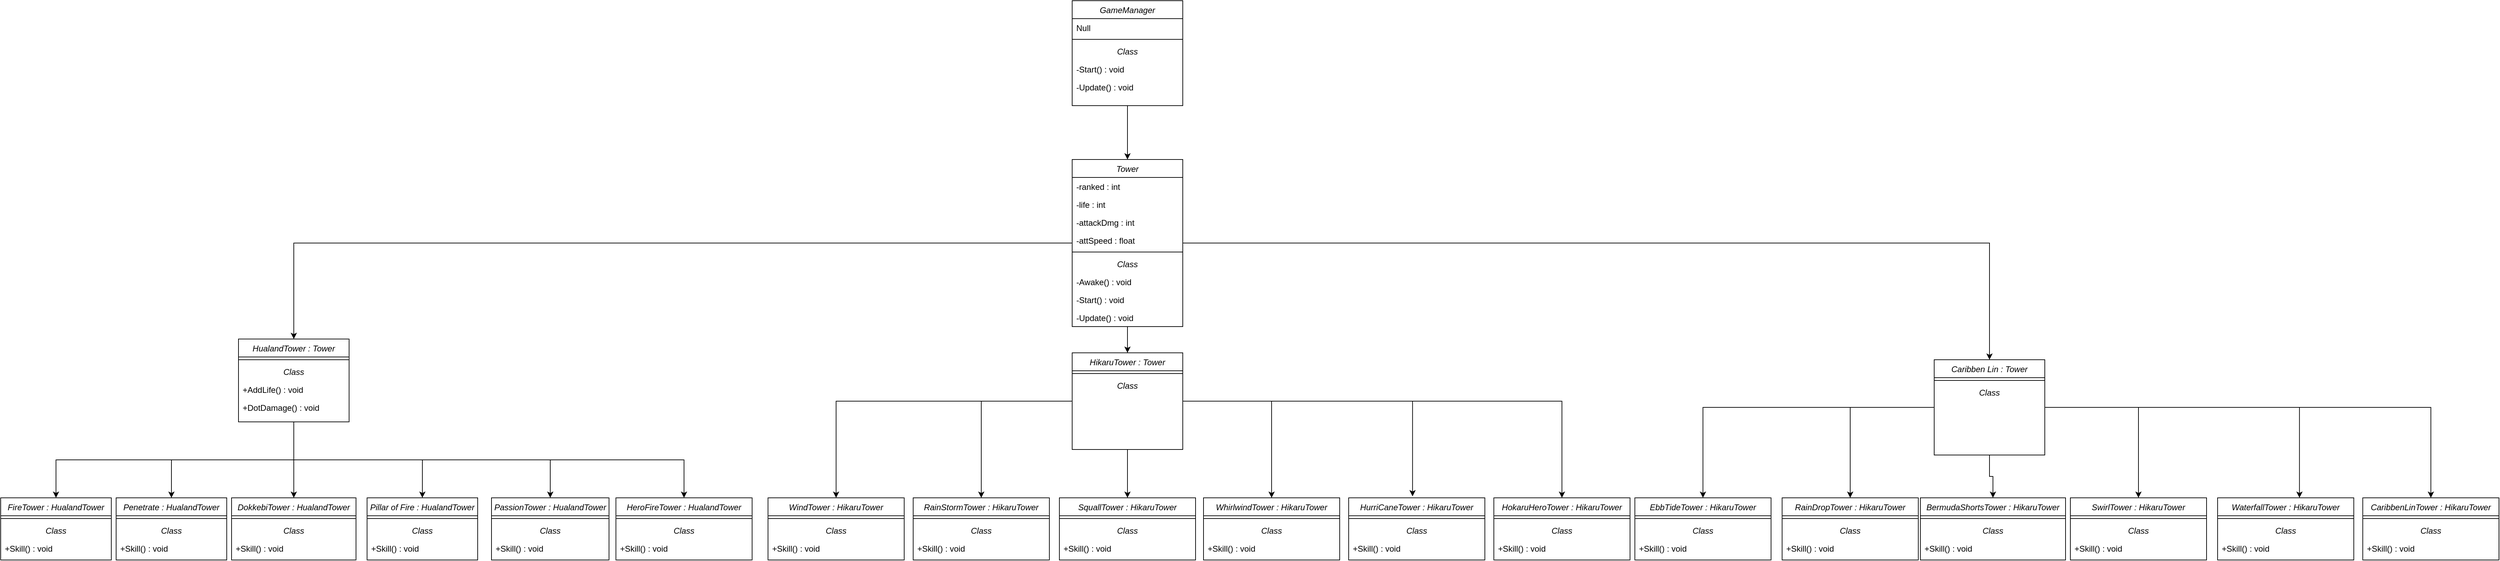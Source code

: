 <mxfile version="24.2.5" type="device">
  <diagram id="C5RBs43oDa-KdzZeNtuy" name="Page-1">
    <mxGraphModel dx="4522" dy="1772" grid="1" gridSize="10" guides="1" tooltips="1" connect="1" arrows="1" fold="1" page="1" pageScale="1" pageWidth="827" pageHeight="1169" math="0" shadow="0">
      <root>
        <mxCell id="WIyWlLk6GJQsqaUBKTNV-0" />
        <mxCell id="WIyWlLk6GJQsqaUBKTNV-1" parent="WIyWlLk6GJQsqaUBKTNV-0" />
        <mxCell id="0LemG2qx8Ypx9n20Fijr-6" style="edgeStyle=orthogonalEdgeStyle;rounded=0;orthogonalLoop=1;jettySize=auto;html=1;entryX=0.5;entryY=0;entryDx=0;entryDy=0;" edge="1" parent="WIyWlLk6GJQsqaUBKTNV-1" source="zkfFHV4jXpPFQw0GAbJ--0" target="0LemG2qx8Ypx9n20Fijr-0">
          <mxGeometry relative="1" as="geometry" />
        </mxCell>
        <mxCell id="0LemG2qx8Ypx9n20Fijr-19" style="edgeStyle=orthogonalEdgeStyle;rounded=0;orthogonalLoop=1;jettySize=auto;html=1;entryX=0.5;entryY=0;entryDx=0;entryDy=0;" edge="1" parent="WIyWlLk6GJQsqaUBKTNV-1" source="zkfFHV4jXpPFQw0GAbJ--0" target="0LemG2qx8Ypx9n20Fijr-7">
          <mxGeometry relative="1" as="geometry" />
        </mxCell>
        <mxCell id="0LemG2qx8Ypx9n20Fijr-20" style="edgeStyle=orthogonalEdgeStyle;rounded=0;orthogonalLoop=1;jettySize=auto;html=1;entryX=0.5;entryY=0;entryDx=0;entryDy=0;" edge="1" parent="WIyWlLk6GJQsqaUBKTNV-1" source="zkfFHV4jXpPFQw0GAbJ--0" target="0LemG2qx8Ypx9n20Fijr-13">
          <mxGeometry relative="1" as="geometry" />
        </mxCell>
        <mxCell id="zkfFHV4jXpPFQw0GAbJ--0" value="Tower" style="swimlane;fontStyle=2;align=center;verticalAlign=top;childLayout=stackLayout;horizontal=1;startSize=26;horizontalStack=0;resizeParent=1;resizeLast=0;collapsible=1;marginBottom=0;rounded=0;shadow=0;strokeWidth=1;" parent="WIyWlLk6GJQsqaUBKTNV-1" vertex="1">
          <mxGeometry x="-104" y="360" width="160" height="242" as="geometry">
            <mxRectangle x="230" y="140" width="160" height="26" as="alternateBounds" />
          </mxGeometry>
        </mxCell>
        <mxCell id="zkfFHV4jXpPFQw0GAbJ--1" value="-ranked : int    " style="text;align=left;verticalAlign=top;spacingLeft=4;spacingRight=4;overflow=hidden;rotatable=0;points=[[0,0.5],[1,0.5]];portConstraint=eastwest;" parent="zkfFHV4jXpPFQw0GAbJ--0" vertex="1">
          <mxGeometry y="26" width="160" height="26" as="geometry" />
        </mxCell>
        <mxCell id="0LemG2qx8Ypx9n20Fijr-25" value="-life : int" style="text;align=left;verticalAlign=top;spacingLeft=4;spacingRight=4;overflow=hidden;rotatable=0;points=[[0,0.5],[1,0.5]];portConstraint=eastwest;" vertex="1" parent="zkfFHV4jXpPFQw0GAbJ--0">
          <mxGeometry y="52" width="160" height="26" as="geometry" />
        </mxCell>
        <mxCell id="zkfFHV4jXpPFQw0GAbJ--2" value="-attackDmg : int" style="text;align=left;verticalAlign=top;spacingLeft=4;spacingRight=4;overflow=hidden;rotatable=0;points=[[0,0.5],[1,0.5]];portConstraint=eastwest;rounded=0;shadow=0;html=0;" parent="zkfFHV4jXpPFQw0GAbJ--0" vertex="1">
          <mxGeometry y="78" width="160" height="26" as="geometry" />
        </mxCell>
        <mxCell id="zkfFHV4jXpPFQw0GAbJ--3" value="-attSpeed : float" style="text;align=left;verticalAlign=top;spacingLeft=4;spacingRight=4;overflow=hidden;rotatable=0;points=[[0,0.5],[1,0.5]];portConstraint=eastwest;rounded=0;shadow=0;html=0;" parent="zkfFHV4jXpPFQw0GAbJ--0" vertex="1">
          <mxGeometry y="104" width="160" height="26" as="geometry" />
        </mxCell>
        <mxCell id="zkfFHV4jXpPFQw0GAbJ--4" value="" style="line;html=1;strokeWidth=1;align=left;verticalAlign=middle;spacingTop=-1;spacingLeft=3;spacingRight=3;rotatable=0;labelPosition=right;points=[];portConstraint=eastwest;" parent="zkfFHV4jXpPFQw0GAbJ--0" vertex="1">
          <mxGeometry y="130" width="160" height="8" as="geometry" />
        </mxCell>
        <mxCell id="zkfFHV4jXpPFQw0GAbJ--5" value="Class" style="text;align=center;verticalAlign=top;spacingLeft=4;spacingRight=4;overflow=hidden;rotatable=0;points=[[0,0.5],[1,0.5]];portConstraint=eastwest;fontStyle=2" parent="zkfFHV4jXpPFQw0GAbJ--0" vertex="1">
          <mxGeometry y="138" width="160" height="26" as="geometry" />
        </mxCell>
        <mxCell id="0LemG2qx8Ypx9n20Fijr-22" value="-Awake() : void" style="text;align=left;verticalAlign=top;spacingLeft=4;spacingRight=4;overflow=hidden;rotatable=0;points=[[0,0.5],[1,0.5]];portConstraint=eastwest;fontStyle=0" vertex="1" parent="zkfFHV4jXpPFQw0GAbJ--0">
          <mxGeometry y="164" width="160" height="26" as="geometry" />
        </mxCell>
        <mxCell id="0LemG2qx8Ypx9n20Fijr-23" value="-Start() : void" style="text;align=left;verticalAlign=top;spacingLeft=4;spacingRight=4;overflow=hidden;rotatable=0;points=[[0,0.5],[1,0.5]];portConstraint=eastwest;fontStyle=0" vertex="1" parent="zkfFHV4jXpPFQw0GAbJ--0">
          <mxGeometry y="190" width="160" height="26" as="geometry" />
        </mxCell>
        <mxCell id="0LemG2qx8Ypx9n20Fijr-24" value="-Update() : void" style="text;align=left;verticalAlign=top;spacingLeft=4;spacingRight=4;overflow=hidden;rotatable=0;points=[[0,0.5],[1,0.5]];portConstraint=eastwest;fontStyle=0" vertex="1" parent="zkfFHV4jXpPFQw0GAbJ--0">
          <mxGeometry y="216" width="160" height="26" as="geometry" />
        </mxCell>
        <mxCell id="0LemG2qx8Ypx9n20Fijr-96" style="edgeStyle=orthogonalEdgeStyle;rounded=0;orthogonalLoop=1;jettySize=auto;html=1;entryX=0.5;entryY=0;entryDx=0;entryDy=0;" edge="1" parent="WIyWlLk6GJQsqaUBKTNV-1" source="0LemG2qx8Ypx9n20Fijr-0" target="0LemG2qx8Ypx9n20Fijr-70">
          <mxGeometry relative="1" as="geometry" />
        </mxCell>
        <mxCell id="0LemG2qx8Ypx9n20Fijr-97" style="edgeStyle=orthogonalEdgeStyle;rounded=0;orthogonalLoop=1;jettySize=auto;html=1;" edge="1" parent="WIyWlLk6GJQsqaUBKTNV-1" source="0LemG2qx8Ypx9n20Fijr-0" target="0LemG2qx8Ypx9n20Fijr-75">
          <mxGeometry relative="1" as="geometry" />
        </mxCell>
        <mxCell id="0LemG2qx8Ypx9n20Fijr-98" style="edgeStyle=orthogonalEdgeStyle;rounded=0;orthogonalLoop=1;jettySize=auto;html=1;entryX=0.5;entryY=0;entryDx=0;entryDy=0;" edge="1" parent="WIyWlLk6GJQsqaUBKTNV-1" source="0LemG2qx8Ypx9n20Fijr-0" target="0LemG2qx8Ypx9n20Fijr-79">
          <mxGeometry relative="1" as="geometry" />
        </mxCell>
        <mxCell id="0LemG2qx8Ypx9n20Fijr-99" style="edgeStyle=orthogonalEdgeStyle;rounded=0;orthogonalLoop=1;jettySize=auto;html=1;entryX=0.5;entryY=0;entryDx=0;entryDy=0;" edge="1" parent="WIyWlLk6GJQsqaUBKTNV-1" source="0LemG2qx8Ypx9n20Fijr-0" target="0LemG2qx8Ypx9n20Fijr-83">
          <mxGeometry relative="1" as="geometry" />
        </mxCell>
        <mxCell id="0LemG2qx8Ypx9n20Fijr-101" style="edgeStyle=orthogonalEdgeStyle;rounded=0;orthogonalLoop=1;jettySize=auto;html=1;entryX=0.5;entryY=0;entryDx=0;entryDy=0;" edge="1" parent="WIyWlLk6GJQsqaUBKTNV-1" source="0LemG2qx8Ypx9n20Fijr-0" target="0LemG2qx8Ypx9n20Fijr-92">
          <mxGeometry relative="1" as="geometry" />
        </mxCell>
        <mxCell id="0LemG2qx8Ypx9n20Fijr-0" value="HikaruTower : Tower" style="swimlane;fontStyle=2;align=center;verticalAlign=top;childLayout=stackLayout;horizontal=1;startSize=26;horizontalStack=0;resizeParent=1;resizeLast=0;collapsible=1;marginBottom=0;rounded=0;shadow=0;strokeWidth=1;" vertex="1" parent="WIyWlLk6GJQsqaUBKTNV-1">
          <mxGeometry x="-104" y="640" width="160" height="140" as="geometry">
            <mxRectangle x="230" y="140" width="160" height="26" as="alternateBounds" />
          </mxGeometry>
        </mxCell>
        <mxCell id="0LemG2qx8Ypx9n20Fijr-4" value="" style="line;html=1;strokeWidth=1;align=left;verticalAlign=middle;spacingTop=-1;spacingLeft=3;spacingRight=3;rotatable=0;labelPosition=right;points=[];portConstraint=eastwest;" vertex="1" parent="0LemG2qx8Ypx9n20Fijr-0">
          <mxGeometry y="26" width="160" height="8" as="geometry" />
        </mxCell>
        <mxCell id="0LemG2qx8Ypx9n20Fijr-5" value="Class" style="text;align=center;verticalAlign=top;spacingLeft=4;spacingRight=4;overflow=hidden;rotatable=0;points=[[0,0.5],[1,0.5]];portConstraint=eastwest;fontStyle=2" vertex="1" parent="0LemG2qx8Ypx9n20Fijr-0">
          <mxGeometry y="34" width="160" height="26" as="geometry" />
        </mxCell>
        <mxCell id="0LemG2qx8Ypx9n20Fijr-137" style="edgeStyle=orthogonalEdgeStyle;rounded=0;orthogonalLoop=1;jettySize=auto;html=1;" edge="1" parent="WIyWlLk6GJQsqaUBKTNV-1" source="0LemG2qx8Ypx9n20Fijr-7" target="0LemG2qx8Ypx9n20Fijr-113">
          <mxGeometry relative="1" as="geometry" />
        </mxCell>
        <mxCell id="0LemG2qx8Ypx9n20Fijr-138" style="edgeStyle=orthogonalEdgeStyle;rounded=0;orthogonalLoop=1;jettySize=auto;html=1;" edge="1" parent="WIyWlLk6GJQsqaUBKTNV-1" source="0LemG2qx8Ypx9n20Fijr-7" target="0LemG2qx8Ypx9n20Fijr-117">
          <mxGeometry relative="1" as="geometry" />
        </mxCell>
        <mxCell id="0LemG2qx8Ypx9n20Fijr-139" style="edgeStyle=orthogonalEdgeStyle;rounded=0;orthogonalLoop=1;jettySize=auto;html=1;entryX=0.5;entryY=0;entryDx=0;entryDy=0;" edge="1" parent="WIyWlLk6GJQsqaUBKTNV-1" source="0LemG2qx8Ypx9n20Fijr-7" target="0LemG2qx8Ypx9n20Fijr-121">
          <mxGeometry relative="1" as="geometry" />
        </mxCell>
        <mxCell id="0LemG2qx8Ypx9n20Fijr-140" style="edgeStyle=orthogonalEdgeStyle;rounded=0;orthogonalLoop=1;jettySize=auto;html=1;" edge="1" parent="WIyWlLk6GJQsqaUBKTNV-1" source="0LemG2qx8Ypx9n20Fijr-7" target="0LemG2qx8Ypx9n20Fijr-125">
          <mxGeometry relative="1" as="geometry" />
        </mxCell>
        <mxCell id="0LemG2qx8Ypx9n20Fijr-142" style="edgeStyle=orthogonalEdgeStyle;rounded=0;orthogonalLoop=1;jettySize=auto;html=1;entryX=0.5;entryY=0;entryDx=0;entryDy=0;" edge="1" parent="WIyWlLk6GJQsqaUBKTNV-1" source="0LemG2qx8Ypx9n20Fijr-7" target="0LemG2qx8Ypx9n20Fijr-133">
          <mxGeometry relative="1" as="geometry" />
        </mxCell>
        <mxCell id="0LemG2qx8Ypx9n20Fijr-7" value="Caribben Lin : Tower" style="swimlane;fontStyle=2;align=center;verticalAlign=top;childLayout=stackLayout;horizontal=1;startSize=26;horizontalStack=0;resizeParent=1;resizeLast=0;collapsible=1;marginBottom=0;rounded=0;shadow=0;strokeWidth=1;" vertex="1" parent="WIyWlLk6GJQsqaUBKTNV-1">
          <mxGeometry x="1143" y="650" width="160" height="138" as="geometry">
            <mxRectangle x="230" y="140" width="160" height="26" as="alternateBounds" />
          </mxGeometry>
        </mxCell>
        <mxCell id="0LemG2qx8Ypx9n20Fijr-11" value="" style="line;html=1;strokeWidth=1;align=left;verticalAlign=middle;spacingTop=-1;spacingLeft=3;spacingRight=3;rotatable=0;labelPosition=right;points=[];portConstraint=eastwest;" vertex="1" parent="0LemG2qx8Ypx9n20Fijr-7">
          <mxGeometry y="26" width="160" height="8" as="geometry" />
        </mxCell>
        <mxCell id="0LemG2qx8Ypx9n20Fijr-12" value="Class" style="text;align=center;verticalAlign=top;spacingLeft=4;spacingRight=4;overflow=hidden;rotatable=0;points=[[0,0.5],[1,0.5]];portConstraint=eastwest;fontStyle=2" vertex="1" parent="0LemG2qx8Ypx9n20Fijr-7">
          <mxGeometry y="34" width="160" height="26" as="geometry" />
        </mxCell>
        <mxCell id="0LemG2qx8Ypx9n20Fijr-37" style="edgeStyle=orthogonalEdgeStyle;rounded=0;orthogonalLoop=1;jettySize=auto;html=1;exitX=0.5;exitY=1;exitDx=0;exitDy=0;entryX=0.5;entryY=0;entryDx=0;entryDy=0;" edge="1" parent="WIyWlLk6GJQsqaUBKTNV-1" source="0LemG2qx8Ypx9n20Fijr-13" target="0LemG2qx8Ypx9n20Fijr-28">
          <mxGeometry relative="1" as="geometry" />
        </mxCell>
        <mxCell id="0LemG2qx8Ypx9n20Fijr-58" style="edgeStyle=orthogonalEdgeStyle;rounded=0;orthogonalLoop=1;jettySize=auto;html=1;exitX=0.5;exitY=1;exitDx=0;exitDy=0;entryX=0.5;entryY=0;entryDx=0;entryDy=0;" edge="1" parent="WIyWlLk6GJQsqaUBKTNV-1" source="0LemG2qx8Ypx9n20Fijr-13" target="0LemG2qx8Ypx9n20Fijr-38">
          <mxGeometry relative="1" as="geometry" />
        </mxCell>
        <mxCell id="0LemG2qx8Ypx9n20Fijr-59" style="edgeStyle=orthogonalEdgeStyle;rounded=0;orthogonalLoop=1;jettySize=auto;html=1;exitX=0.5;exitY=1;exitDx=0;exitDy=0;" edge="1" parent="WIyWlLk6GJQsqaUBKTNV-1" source="0LemG2qx8Ypx9n20Fijr-13" target="0LemG2qx8Ypx9n20Fijr-42">
          <mxGeometry relative="1" as="geometry" />
        </mxCell>
        <mxCell id="0LemG2qx8Ypx9n20Fijr-60" style="edgeStyle=orthogonalEdgeStyle;rounded=0;orthogonalLoop=1;jettySize=auto;html=1;exitX=0.5;exitY=1;exitDx=0;exitDy=0;" edge="1" parent="WIyWlLk6GJQsqaUBKTNV-1" source="0LemG2qx8Ypx9n20Fijr-13" target="0LemG2qx8Ypx9n20Fijr-46">
          <mxGeometry relative="1" as="geometry" />
        </mxCell>
        <mxCell id="0LemG2qx8Ypx9n20Fijr-61" style="edgeStyle=orthogonalEdgeStyle;rounded=0;orthogonalLoop=1;jettySize=auto;html=1;exitX=0.5;exitY=1;exitDx=0;exitDy=0;entryX=0.5;entryY=0;entryDx=0;entryDy=0;" edge="1" parent="WIyWlLk6GJQsqaUBKTNV-1" source="0LemG2qx8Ypx9n20Fijr-13" target="0LemG2qx8Ypx9n20Fijr-50">
          <mxGeometry relative="1" as="geometry" />
        </mxCell>
        <mxCell id="0LemG2qx8Ypx9n20Fijr-62" style="edgeStyle=orthogonalEdgeStyle;rounded=0;orthogonalLoop=1;jettySize=auto;html=1;exitX=0.5;exitY=1;exitDx=0;exitDy=0;" edge="1" parent="WIyWlLk6GJQsqaUBKTNV-1" source="0LemG2qx8Ypx9n20Fijr-13" target="0LemG2qx8Ypx9n20Fijr-54">
          <mxGeometry relative="1" as="geometry" />
        </mxCell>
        <mxCell id="0LemG2qx8Ypx9n20Fijr-13" value="HualandTower : Tower" style="swimlane;fontStyle=2;align=center;verticalAlign=top;childLayout=stackLayout;horizontal=1;startSize=26;horizontalStack=0;resizeParent=1;resizeLast=0;collapsible=1;marginBottom=0;rounded=0;shadow=0;strokeWidth=1;" vertex="1" parent="WIyWlLk6GJQsqaUBKTNV-1">
          <mxGeometry x="-1310" y="620" width="160" height="120" as="geometry">
            <mxRectangle x="230" y="140" width="160" height="26" as="alternateBounds" />
          </mxGeometry>
        </mxCell>
        <mxCell id="0LemG2qx8Ypx9n20Fijr-17" value="" style="line;html=1;strokeWidth=1;align=left;verticalAlign=middle;spacingTop=-1;spacingLeft=3;spacingRight=3;rotatable=0;labelPosition=right;points=[];portConstraint=eastwest;" vertex="1" parent="0LemG2qx8Ypx9n20Fijr-13">
          <mxGeometry y="26" width="160" height="8" as="geometry" />
        </mxCell>
        <mxCell id="0LemG2qx8Ypx9n20Fijr-18" value="Class" style="text;align=center;verticalAlign=top;spacingLeft=4;spacingRight=4;overflow=hidden;rotatable=0;points=[[0,0.5],[1,0.5]];portConstraint=eastwest;fontStyle=2" vertex="1" parent="0LemG2qx8Ypx9n20Fijr-13">
          <mxGeometry y="34" width="160" height="26" as="geometry" />
        </mxCell>
        <mxCell id="0LemG2qx8Ypx9n20Fijr-21" value="+AddLife() : void" style="text;align=left;verticalAlign=top;spacingLeft=4;spacingRight=4;overflow=hidden;rotatable=0;points=[[0,0.5],[1,0.5]];portConstraint=eastwest;fontStyle=0" vertex="1" parent="0LemG2qx8Ypx9n20Fijr-13">
          <mxGeometry y="60" width="160" height="26" as="geometry" />
        </mxCell>
        <mxCell id="0LemG2qx8Ypx9n20Fijr-26" value="+DotDamage() : void" style="text;align=left;verticalAlign=top;spacingLeft=4;spacingRight=4;overflow=hidden;rotatable=0;points=[[0,0.5],[1,0.5]];portConstraint=eastwest;fontStyle=0" vertex="1" parent="0LemG2qx8Ypx9n20Fijr-13">
          <mxGeometry y="86" width="160" height="26" as="geometry" />
        </mxCell>
        <mxCell id="0LemG2qx8Ypx9n20Fijr-28" value="FireTower : HualandTower" style="swimlane;fontStyle=2;align=center;verticalAlign=top;childLayout=stackLayout;horizontal=1;startSize=26;horizontalStack=0;resizeParent=1;resizeLast=0;collapsible=1;marginBottom=0;rounded=0;shadow=0;strokeWidth=1;" vertex="1" parent="WIyWlLk6GJQsqaUBKTNV-1">
          <mxGeometry x="-1654" y="850" width="160" height="90" as="geometry">
            <mxRectangle x="230" y="140" width="160" height="26" as="alternateBounds" />
          </mxGeometry>
        </mxCell>
        <mxCell id="0LemG2qx8Ypx9n20Fijr-32" value="" style="line;html=1;strokeWidth=1;align=left;verticalAlign=middle;spacingTop=-1;spacingLeft=3;spacingRight=3;rotatable=0;labelPosition=right;points=[];portConstraint=eastwest;" vertex="1" parent="0LemG2qx8Ypx9n20Fijr-28">
          <mxGeometry y="26" width="160" height="8" as="geometry" />
        </mxCell>
        <mxCell id="0LemG2qx8Ypx9n20Fijr-33" value="Class" style="text;align=center;verticalAlign=top;spacingLeft=4;spacingRight=4;overflow=hidden;rotatable=0;points=[[0,0.5],[1,0.5]];portConstraint=eastwest;fontStyle=2" vertex="1" parent="0LemG2qx8Ypx9n20Fijr-28">
          <mxGeometry y="34" width="160" height="26" as="geometry" />
        </mxCell>
        <mxCell id="0LemG2qx8Ypx9n20Fijr-34" value="+Skill() : void" style="text;align=left;verticalAlign=top;spacingLeft=4;spacingRight=4;overflow=hidden;rotatable=0;points=[[0,0.5],[1,0.5]];portConstraint=eastwest;fontStyle=0" vertex="1" parent="0LemG2qx8Ypx9n20Fijr-28">
          <mxGeometry y="60" width="160" height="26" as="geometry" />
        </mxCell>
        <mxCell id="0LemG2qx8Ypx9n20Fijr-38" value="Penetrate : HualandTower" style="swimlane;fontStyle=2;align=center;verticalAlign=top;childLayout=stackLayout;horizontal=1;startSize=26;horizontalStack=0;resizeParent=1;resizeLast=0;collapsible=1;marginBottom=0;rounded=0;shadow=0;strokeWidth=1;" vertex="1" parent="WIyWlLk6GJQsqaUBKTNV-1">
          <mxGeometry x="-1487" y="850" width="160" height="90" as="geometry">
            <mxRectangle x="230" y="140" width="160" height="26" as="alternateBounds" />
          </mxGeometry>
        </mxCell>
        <mxCell id="0LemG2qx8Ypx9n20Fijr-39" value="" style="line;html=1;strokeWidth=1;align=left;verticalAlign=middle;spacingTop=-1;spacingLeft=3;spacingRight=3;rotatable=0;labelPosition=right;points=[];portConstraint=eastwest;" vertex="1" parent="0LemG2qx8Ypx9n20Fijr-38">
          <mxGeometry y="26" width="160" height="8" as="geometry" />
        </mxCell>
        <mxCell id="0LemG2qx8Ypx9n20Fijr-40" value="Class" style="text;align=center;verticalAlign=top;spacingLeft=4;spacingRight=4;overflow=hidden;rotatable=0;points=[[0,0.5],[1,0.5]];portConstraint=eastwest;fontStyle=2" vertex="1" parent="0LemG2qx8Ypx9n20Fijr-38">
          <mxGeometry y="34" width="160" height="26" as="geometry" />
        </mxCell>
        <mxCell id="0LemG2qx8Ypx9n20Fijr-41" value="+Skill() : void" style="text;align=left;verticalAlign=top;spacingLeft=4;spacingRight=4;overflow=hidden;rotatable=0;points=[[0,0.5],[1,0.5]];portConstraint=eastwest;fontStyle=0" vertex="1" parent="0LemG2qx8Ypx9n20Fijr-38">
          <mxGeometry y="60" width="160" height="26" as="geometry" />
        </mxCell>
        <mxCell id="0LemG2qx8Ypx9n20Fijr-42" value="DokkebiTower : HualandTower" style="swimlane;fontStyle=2;align=center;verticalAlign=top;childLayout=stackLayout;horizontal=1;startSize=26;horizontalStack=0;resizeParent=1;resizeLast=0;collapsible=1;marginBottom=0;rounded=0;shadow=0;strokeWidth=1;" vertex="1" parent="WIyWlLk6GJQsqaUBKTNV-1">
          <mxGeometry x="-1320" y="850" width="180" height="90" as="geometry">
            <mxRectangle x="230" y="140" width="160" height="26" as="alternateBounds" />
          </mxGeometry>
        </mxCell>
        <mxCell id="0LemG2qx8Ypx9n20Fijr-43" value="" style="line;html=1;strokeWidth=1;align=left;verticalAlign=middle;spacingTop=-1;spacingLeft=3;spacingRight=3;rotatable=0;labelPosition=right;points=[];portConstraint=eastwest;" vertex="1" parent="0LemG2qx8Ypx9n20Fijr-42">
          <mxGeometry y="26" width="180" height="8" as="geometry" />
        </mxCell>
        <mxCell id="0LemG2qx8Ypx9n20Fijr-44" value="Class" style="text;align=center;verticalAlign=top;spacingLeft=4;spacingRight=4;overflow=hidden;rotatable=0;points=[[0,0.5],[1,0.5]];portConstraint=eastwest;fontStyle=2" vertex="1" parent="0LemG2qx8Ypx9n20Fijr-42">
          <mxGeometry y="34" width="180" height="26" as="geometry" />
        </mxCell>
        <mxCell id="0LemG2qx8Ypx9n20Fijr-45" value="+Skill() : void" style="text;align=left;verticalAlign=top;spacingLeft=4;spacingRight=4;overflow=hidden;rotatable=0;points=[[0,0.5],[1,0.5]];portConstraint=eastwest;fontStyle=0" vertex="1" parent="0LemG2qx8Ypx9n20Fijr-42">
          <mxGeometry y="60" width="180" height="26" as="geometry" />
        </mxCell>
        <mxCell id="0LemG2qx8Ypx9n20Fijr-46" value="Pillar of Fire : HualandTower" style="swimlane;fontStyle=2;align=center;verticalAlign=top;childLayout=stackLayout;horizontal=1;startSize=26;horizontalStack=0;resizeParent=1;resizeLast=0;collapsible=1;marginBottom=0;rounded=0;shadow=0;strokeWidth=1;" vertex="1" parent="WIyWlLk6GJQsqaUBKTNV-1">
          <mxGeometry x="-1124" y="850" width="160" height="90" as="geometry">
            <mxRectangle x="230" y="140" width="160" height="26" as="alternateBounds" />
          </mxGeometry>
        </mxCell>
        <mxCell id="0LemG2qx8Ypx9n20Fijr-47" value="" style="line;html=1;strokeWidth=1;align=left;verticalAlign=middle;spacingTop=-1;spacingLeft=3;spacingRight=3;rotatable=0;labelPosition=right;points=[];portConstraint=eastwest;" vertex="1" parent="0LemG2qx8Ypx9n20Fijr-46">
          <mxGeometry y="26" width="160" height="8" as="geometry" />
        </mxCell>
        <mxCell id="0LemG2qx8Ypx9n20Fijr-48" value="Class" style="text;align=center;verticalAlign=top;spacingLeft=4;spacingRight=4;overflow=hidden;rotatable=0;points=[[0,0.5],[1,0.5]];portConstraint=eastwest;fontStyle=2" vertex="1" parent="0LemG2qx8Ypx9n20Fijr-46">
          <mxGeometry y="34" width="160" height="26" as="geometry" />
        </mxCell>
        <mxCell id="0LemG2qx8Ypx9n20Fijr-49" value="+Skill() : void" style="text;align=left;verticalAlign=top;spacingLeft=4;spacingRight=4;overflow=hidden;rotatable=0;points=[[0,0.5],[1,0.5]];portConstraint=eastwest;fontStyle=0" vertex="1" parent="0LemG2qx8Ypx9n20Fijr-46">
          <mxGeometry y="60" width="160" height="26" as="geometry" />
        </mxCell>
        <mxCell id="0LemG2qx8Ypx9n20Fijr-50" value="PassionTower : HualandTower" style="swimlane;fontStyle=2;align=center;verticalAlign=top;childLayout=stackLayout;horizontal=1;startSize=26;horizontalStack=0;resizeParent=1;resizeLast=0;collapsible=1;marginBottom=0;rounded=0;shadow=0;strokeWidth=1;" vertex="1" parent="WIyWlLk6GJQsqaUBKTNV-1">
          <mxGeometry x="-944" y="850" width="170" height="90" as="geometry">
            <mxRectangle x="230" y="140" width="160" height="26" as="alternateBounds" />
          </mxGeometry>
        </mxCell>
        <mxCell id="0LemG2qx8Ypx9n20Fijr-51" value="" style="line;html=1;strokeWidth=1;align=left;verticalAlign=middle;spacingTop=-1;spacingLeft=3;spacingRight=3;rotatable=0;labelPosition=right;points=[];portConstraint=eastwest;" vertex="1" parent="0LemG2qx8Ypx9n20Fijr-50">
          <mxGeometry y="26" width="170" height="8" as="geometry" />
        </mxCell>
        <mxCell id="0LemG2qx8Ypx9n20Fijr-52" value="Class" style="text;align=center;verticalAlign=top;spacingLeft=4;spacingRight=4;overflow=hidden;rotatable=0;points=[[0,0.5],[1,0.5]];portConstraint=eastwest;fontStyle=2" vertex="1" parent="0LemG2qx8Ypx9n20Fijr-50">
          <mxGeometry y="34" width="170" height="26" as="geometry" />
        </mxCell>
        <mxCell id="0LemG2qx8Ypx9n20Fijr-53" value="+Skill() : void" style="text;align=left;verticalAlign=top;spacingLeft=4;spacingRight=4;overflow=hidden;rotatable=0;points=[[0,0.5],[1,0.5]];portConstraint=eastwest;fontStyle=0" vertex="1" parent="0LemG2qx8Ypx9n20Fijr-50">
          <mxGeometry y="60" width="170" height="26" as="geometry" />
        </mxCell>
        <mxCell id="0LemG2qx8Ypx9n20Fijr-54" value="HeroFireTower : HualandTower" style="swimlane;fontStyle=2;align=center;verticalAlign=top;childLayout=stackLayout;horizontal=1;startSize=26;horizontalStack=0;resizeParent=1;resizeLast=0;collapsible=1;marginBottom=0;rounded=0;shadow=0;strokeWidth=1;" vertex="1" parent="WIyWlLk6GJQsqaUBKTNV-1">
          <mxGeometry x="-764" y="850" width="197" height="90" as="geometry">
            <mxRectangle x="230" y="140" width="160" height="26" as="alternateBounds" />
          </mxGeometry>
        </mxCell>
        <mxCell id="0LemG2qx8Ypx9n20Fijr-55" value="" style="line;html=1;strokeWidth=1;align=left;verticalAlign=middle;spacingTop=-1;spacingLeft=3;spacingRight=3;rotatable=0;labelPosition=right;points=[];portConstraint=eastwest;" vertex="1" parent="0LemG2qx8Ypx9n20Fijr-54">
          <mxGeometry y="26" width="197" height="8" as="geometry" />
        </mxCell>
        <mxCell id="0LemG2qx8Ypx9n20Fijr-56" value="Class" style="text;align=center;verticalAlign=top;spacingLeft=4;spacingRight=4;overflow=hidden;rotatable=0;points=[[0,0.5],[1,0.5]];portConstraint=eastwest;fontStyle=2" vertex="1" parent="0LemG2qx8Ypx9n20Fijr-54">
          <mxGeometry y="34" width="197" height="26" as="geometry" />
        </mxCell>
        <mxCell id="0LemG2qx8Ypx9n20Fijr-57" value="+Skill() : void" style="text;align=left;verticalAlign=top;spacingLeft=4;spacingRight=4;overflow=hidden;rotatable=0;points=[[0,0.5],[1,0.5]];portConstraint=eastwest;fontStyle=0" vertex="1" parent="0LemG2qx8Ypx9n20Fijr-54">
          <mxGeometry y="60" width="197" height="26" as="geometry" />
        </mxCell>
        <mxCell id="0LemG2qx8Ypx9n20Fijr-70" value="WindTower : HikaruTower" style="swimlane;fontStyle=2;align=center;verticalAlign=top;childLayout=stackLayout;horizontal=1;startSize=26;horizontalStack=0;resizeParent=1;resizeLast=0;collapsible=1;marginBottom=0;rounded=0;shadow=0;strokeWidth=1;" vertex="1" parent="WIyWlLk6GJQsqaUBKTNV-1">
          <mxGeometry x="-544" y="850" width="197" height="90" as="geometry">
            <mxRectangle x="230" y="140" width="160" height="26" as="alternateBounds" />
          </mxGeometry>
        </mxCell>
        <mxCell id="0LemG2qx8Ypx9n20Fijr-71" value="" style="line;html=1;strokeWidth=1;align=left;verticalAlign=middle;spacingTop=-1;spacingLeft=3;spacingRight=3;rotatable=0;labelPosition=right;points=[];portConstraint=eastwest;" vertex="1" parent="0LemG2qx8Ypx9n20Fijr-70">
          <mxGeometry y="26" width="197" height="8" as="geometry" />
        </mxCell>
        <mxCell id="0LemG2qx8Ypx9n20Fijr-72" value="Class" style="text;align=center;verticalAlign=top;spacingLeft=4;spacingRight=4;overflow=hidden;rotatable=0;points=[[0,0.5],[1,0.5]];portConstraint=eastwest;fontStyle=2" vertex="1" parent="0LemG2qx8Ypx9n20Fijr-70">
          <mxGeometry y="34" width="197" height="26" as="geometry" />
        </mxCell>
        <mxCell id="0LemG2qx8Ypx9n20Fijr-73" value="+Skill() : void" style="text;align=left;verticalAlign=top;spacingLeft=4;spacingRight=4;overflow=hidden;rotatable=0;points=[[0,0.5],[1,0.5]];portConstraint=eastwest;fontStyle=0" vertex="1" parent="0LemG2qx8Ypx9n20Fijr-70">
          <mxGeometry y="60" width="197" height="26" as="geometry" />
        </mxCell>
        <mxCell id="0LemG2qx8Ypx9n20Fijr-75" value="RainStormTower : HikaruTower" style="swimlane;fontStyle=2;align=center;verticalAlign=top;childLayout=stackLayout;horizontal=1;startSize=26;horizontalStack=0;resizeParent=1;resizeLast=0;collapsible=1;marginBottom=0;rounded=0;shadow=0;strokeWidth=1;" vertex="1" parent="WIyWlLk6GJQsqaUBKTNV-1">
          <mxGeometry x="-334" y="850" width="197" height="90" as="geometry">
            <mxRectangle x="230" y="140" width="160" height="26" as="alternateBounds" />
          </mxGeometry>
        </mxCell>
        <mxCell id="0LemG2qx8Ypx9n20Fijr-76" value="" style="line;html=1;strokeWidth=1;align=left;verticalAlign=middle;spacingTop=-1;spacingLeft=3;spacingRight=3;rotatable=0;labelPosition=right;points=[];portConstraint=eastwest;" vertex="1" parent="0LemG2qx8Ypx9n20Fijr-75">
          <mxGeometry y="26" width="197" height="8" as="geometry" />
        </mxCell>
        <mxCell id="0LemG2qx8Ypx9n20Fijr-77" value="Class" style="text;align=center;verticalAlign=top;spacingLeft=4;spacingRight=4;overflow=hidden;rotatable=0;points=[[0,0.5],[1,0.5]];portConstraint=eastwest;fontStyle=2" vertex="1" parent="0LemG2qx8Ypx9n20Fijr-75">
          <mxGeometry y="34" width="197" height="26" as="geometry" />
        </mxCell>
        <mxCell id="0LemG2qx8Ypx9n20Fijr-78" value="+Skill() : void" style="text;align=left;verticalAlign=top;spacingLeft=4;spacingRight=4;overflow=hidden;rotatable=0;points=[[0,0.5],[1,0.5]];portConstraint=eastwest;fontStyle=0" vertex="1" parent="0LemG2qx8Ypx9n20Fijr-75">
          <mxGeometry y="60" width="197" height="26" as="geometry" />
        </mxCell>
        <mxCell id="0LemG2qx8Ypx9n20Fijr-79" value="SquallTower : HikaruTower" style="swimlane;fontStyle=2;align=center;verticalAlign=top;childLayout=stackLayout;horizontal=1;startSize=26;horizontalStack=0;resizeParent=1;resizeLast=0;collapsible=1;marginBottom=0;rounded=0;shadow=0;strokeWidth=1;" vertex="1" parent="WIyWlLk6GJQsqaUBKTNV-1">
          <mxGeometry x="-122.5" y="850" width="197" height="90" as="geometry">
            <mxRectangle x="230" y="140" width="160" height="26" as="alternateBounds" />
          </mxGeometry>
        </mxCell>
        <mxCell id="0LemG2qx8Ypx9n20Fijr-80" value="" style="line;html=1;strokeWidth=1;align=left;verticalAlign=middle;spacingTop=-1;spacingLeft=3;spacingRight=3;rotatable=0;labelPosition=right;points=[];portConstraint=eastwest;" vertex="1" parent="0LemG2qx8Ypx9n20Fijr-79">
          <mxGeometry y="26" width="197" height="8" as="geometry" />
        </mxCell>
        <mxCell id="0LemG2qx8Ypx9n20Fijr-81" value="Class" style="text;align=center;verticalAlign=top;spacingLeft=4;spacingRight=4;overflow=hidden;rotatable=0;points=[[0,0.5],[1,0.5]];portConstraint=eastwest;fontStyle=2" vertex="1" parent="0LemG2qx8Ypx9n20Fijr-79">
          <mxGeometry y="34" width="197" height="26" as="geometry" />
        </mxCell>
        <mxCell id="0LemG2qx8Ypx9n20Fijr-82" value="+Skill() : void" style="text;align=left;verticalAlign=top;spacingLeft=4;spacingRight=4;overflow=hidden;rotatable=0;points=[[0,0.5],[1,0.5]];portConstraint=eastwest;fontStyle=0" vertex="1" parent="0LemG2qx8Ypx9n20Fijr-79">
          <mxGeometry y="60" width="197" height="26" as="geometry" />
        </mxCell>
        <mxCell id="0LemG2qx8Ypx9n20Fijr-83" value="WhirlwindTower : HikaruTower" style="swimlane;fontStyle=2;align=center;verticalAlign=top;childLayout=stackLayout;horizontal=1;startSize=26;horizontalStack=0;resizeParent=1;resizeLast=0;collapsible=1;marginBottom=0;rounded=0;shadow=0;strokeWidth=1;" vertex="1" parent="WIyWlLk6GJQsqaUBKTNV-1">
          <mxGeometry x="86" y="850" width="197" height="90" as="geometry">
            <mxRectangle x="230" y="140" width="160" height="26" as="alternateBounds" />
          </mxGeometry>
        </mxCell>
        <mxCell id="0LemG2qx8Ypx9n20Fijr-84" value="" style="line;html=1;strokeWidth=1;align=left;verticalAlign=middle;spacingTop=-1;spacingLeft=3;spacingRight=3;rotatable=0;labelPosition=right;points=[];portConstraint=eastwest;" vertex="1" parent="0LemG2qx8Ypx9n20Fijr-83">
          <mxGeometry y="26" width="197" height="8" as="geometry" />
        </mxCell>
        <mxCell id="0LemG2qx8Ypx9n20Fijr-85" value="Class" style="text;align=center;verticalAlign=top;spacingLeft=4;spacingRight=4;overflow=hidden;rotatable=0;points=[[0,0.5],[1,0.5]];portConstraint=eastwest;fontStyle=2" vertex="1" parent="0LemG2qx8Ypx9n20Fijr-83">
          <mxGeometry y="34" width="197" height="26" as="geometry" />
        </mxCell>
        <mxCell id="0LemG2qx8Ypx9n20Fijr-86" value="+Skill() : void" style="text;align=left;verticalAlign=top;spacingLeft=4;spacingRight=4;overflow=hidden;rotatable=0;points=[[0,0.5],[1,0.5]];portConstraint=eastwest;fontStyle=0" vertex="1" parent="0LemG2qx8Ypx9n20Fijr-83">
          <mxGeometry y="60" width="197" height="26" as="geometry" />
        </mxCell>
        <mxCell id="0LemG2qx8Ypx9n20Fijr-88" value="HurriCaneTower : HikaruTower" style="swimlane;fontStyle=2;align=center;verticalAlign=top;childLayout=stackLayout;horizontal=1;startSize=26;horizontalStack=0;resizeParent=1;resizeLast=0;collapsible=1;marginBottom=0;rounded=0;shadow=0;strokeWidth=1;" vertex="1" parent="WIyWlLk6GJQsqaUBKTNV-1">
          <mxGeometry x="296" y="850" width="197" height="90" as="geometry">
            <mxRectangle x="230" y="140" width="160" height="26" as="alternateBounds" />
          </mxGeometry>
        </mxCell>
        <mxCell id="0LemG2qx8Ypx9n20Fijr-89" value="" style="line;html=1;strokeWidth=1;align=left;verticalAlign=middle;spacingTop=-1;spacingLeft=3;spacingRight=3;rotatable=0;labelPosition=right;points=[];portConstraint=eastwest;" vertex="1" parent="0LemG2qx8Ypx9n20Fijr-88">
          <mxGeometry y="26" width="197" height="8" as="geometry" />
        </mxCell>
        <mxCell id="0LemG2qx8Ypx9n20Fijr-90" value="Class" style="text;align=center;verticalAlign=top;spacingLeft=4;spacingRight=4;overflow=hidden;rotatable=0;points=[[0,0.5],[1,0.5]];portConstraint=eastwest;fontStyle=2" vertex="1" parent="0LemG2qx8Ypx9n20Fijr-88">
          <mxGeometry y="34" width="197" height="26" as="geometry" />
        </mxCell>
        <mxCell id="0LemG2qx8Ypx9n20Fijr-91" value="+Skill() : void" style="text;align=left;verticalAlign=top;spacingLeft=4;spacingRight=4;overflow=hidden;rotatable=0;points=[[0,0.5],[1,0.5]];portConstraint=eastwest;fontStyle=0" vertex="1" parent="0LemG2qx8Ypx9n20Fijr-88">
          <mxGeometry y="60" width="197" height="26" as="geometry" />
        </mxCell>
        <mxCell id="0LemG2qx8Ypx9n20Fijr-92" value="HokaruHeroTower : HikaruTower" style="swimlane;fontStyle=2;align=center;verticalAlign=top;childLayout=stackLayout;horizontal=1;startSize=26;horizontalStack=0;resizeParent=1;resizeLast=0;collapsible=1;marginBottom=0;rounded=0;shadow=0;strokeWidth=1;" vertex="1" parent="WIyWlLk6GJQsqaUBKTNV-1">
          <mxGeometry x="506" y="850" width="197" height="90" as="geometry">
            <mxRectangle x="230" y="140" width="160" height="26" as="alternateBounds" />
          </mxGeometry>
        </mxCell>
        <mxCell id="0LemG2qx8Ypx9n20Fijr-93" value="" style="line;html=1;strokeWidth=1;align=left;verticalAlign=middle;spacingTop=-1;spacingLeft=3;spacingRight=3;rotatable=0;labelPosition=right;points=[];portConstraint=eastwest;" vertex="1" parent="0LemG2qx8Ypx9n20Fijr-92">
          <mxGeometry y="26" width="197" height="8" as="geometry" />
        </mxCell>
        <mxCell id="0LemG2qx8Ypx9n20Fijr-94" value="Class" style="text;align=center;verticalAlign=top;spacingLeft=4;spacingRight=4;overflow=hidden;rotatable=0;points=[[0,0.5],[1,0.5]];portConstraint=eastwest;fontStyle=2" vertex="1" parent="0LemG2qx8Ypx9n20Fijr-92">
          <mxGeometry y="34" width="197" height="26" as="geometry" />
        </mxCell>
        <mxCell id="0LemG2qx8Ypx9n20Fijr-95" value="+Skill() : void" style="text;align=left;verticalAlign=top;spacingLeft=4;spacingRight=4;overflow=hidden;rotatable=0;points=[[0,0.5],[1,0.5]];portConstraint=eastwest;fontStyle=0" vertex="1" parent="0LemG2qx8Ypx9n20Fijr-92">
          <mxGeometry y="60" width="197" height="26" as="geometry" />
        </mxCell>
        <mxCell id="0LemG2qx8Ypx9n20Fijr-100" style="edgeStyle=orthogonalEdgeStyle;rounded=0;orthogonalLoop=1;jettySize=auto;html=1;entryX=0.469;entryY=-0.024;entryDx=0;entryDy=0;entryPerimeter=0;" edge="1" parent="WIyWlLk6GJQsqaUBKTNV-1" source="0LemG2qx8Ypx9n20Fijr-0" target="0LemG2qx8Ypx9n20Fijr-88">
          <mxGeometry relative="1" as="geometry" />
        </mxCell>
        <mxCell id="0LemG2qx8Ypx9n20Fijr-112" style="edgeStyle=orthogonalEdgeStyle;rounded=0;orthogonalLoop=1;jettySize=auto;html=1;entryX=0.5;entryY=0;entryDx=0;entryDy=0;" edge="1" parent="WIyWlLk6GJQsqaUBKTNV-1" source="0LemG2qx8Ypx9n20Fijr-102" target="zkfFHV4jXpPFQw0GAbJ--0">
          <mxGeometry relative="1" as="geometry" />
        </mxCell>
        <mxCell id="0LemG2qx8Ypx9n20Fijr-102" value="GameManager" style="swimlane;fontStyle=2;align=center;verticalAlign=top;childLayout=stackLayout;horizontal=1;startSize=26;horizontalStack=0;resizeParent=1;resizeLast=0;collapsible=1;marginBottom=0;rounded=0;shadow=0;strokeWidth=1;" vertex="1" parent="WIyWlLk6GJQsqaUBKTNV-1">
          <mxGeometry x="-104" y="130" width="160" height="152" as="geometry">
            <mxRectangle x="230" y="140" width="160" height="26" as="alternateBounds" />
          </mxGeometry>
        </mxCell>
        <mxCell id="0LemG2qx8Ypx9n20Fijr-106" value="Null" style="text;align=left;verticalAlign=top;spacingLeft=4;spacingRight=4;overflow=hidden;rotatable=0;points=[[0,0.5],[1,0.5]];portConstraint=eastwest;rounded=0;shadow=0;html=0;" vertex="1" parent="0LemG2qx8Ypx9n20Fijr-102">
          <mxGeometry y="26" width="160" height="26" as="geometry" />
        </mxCell>
        <mxCell id="0LemG2qx8Ypx9n20Fijr-107" value="" style="line;html=1;strokeWidth=1;align=left;verticalAlign=middle;spacingTop=-1;spacingLeft=3;spacingRight=3;rotatable=0;labelPosition=right;points=[];portConstraint=eastwest;" vertex="1" parent="0LemG2qx8Ypx9n20Fijr-102">
          <mxGeometry y="52" width="160" height="8" as="geometry" />
        </mxCell>
        <mxCell id="0LemG2qx8Ypx9n20Fijr-108" value="Class" style="text;align=center;verticalAlign=top;spacingLeft=4;spacingRight=4;overflow=hidden;rotatable=0;points=[[0,0.5],[1,0.5]];portConstraint=eastwest;fontStyle=2" vertex="1" parent="0LemG2qx8Ypx9n20Fijr-102">
          <mxGeometry y="60" width="160" height="26" as="geometry" />
        </mxCell>
        <mxCell id="0LemG2qx8Ypx9n20Fijr-143" value="-Start() : void" style="text;align=left;verticalAlign=top;spacingLeft=4;spacingRight=4;overflow=hidden;rotatable=0;points=[[0,0.5],[1,0.5]];portConstraint=eastwest;fontStyle=0" vertex="1" parent="0LemG2qx8Ypx9n20Fijr-102">
          <mxGeometry y="86" width="160" height="26" as="geometry" />
        </mxCell>
        <mxCell id="0LemG2qx8Ypx9n20Fijr-144" value="-Update() : void" style="text;align=left;verticalAlign=top;spacingLeft=4;spacingRight=4;overflow=hidden;rotatable=0;points=[[0,0.5],[1,0.5]];portConstraint=eastwest;fontStyle=0" vertex="1" parent="0LemG2qx8Ypx9n20Fijr-102">
          <mxGeometry y="112" width="160" height="26" as="geometry" />
        </mxCell>
        <mxCell id="0LemG2qx8Ypx9n20Fijr-113" value="EbbTideTower : HikaruTower" style="swimlane;fontStyle=2;align=center;verticalAlign=top;childLayout=stackLayout;horizontal=1;startSize=26;horizontalStack=0;resizeParent=1;resizeLast=0;collapsible=1;marginBottom=0;rounded=0;shadow=0;strokeWidth=1;" vertex="1" parent="WIyWlLk6GJQsqaUBKTNV-1">
          <mxGeometry x="710" y="850" width="197" height="90" as="geometry">
            <mxRectangle x="230" y="140" width="160" height="26" as="alternateBounds" />
          </mxGeometry>
        </mxCell>
        <mxCell id="0LemG2qx8Ypx9n20Fijr-114" value="" style="line;html=1;strokeWidth=1;align=left;verticalAlign=middle;spacingTop=-1;spacingLeft=3;spacingRight=3;rotatable=0;labelPosition=right;points=[];portConstraint=eastwest;" vertex="1" parent="0LemG2qx8Ypx9n20Fijr-113">
          <mxGeometry y="26" width="197" height="8" as="geometry" />
        </mxCell>
        <mxCell id="0LemG2qx8Ypx9n20Fijr-115" value="Class" style="text;align=center;verticalAlign=top;spacingLeft=4;spacingRight=4;overflow=hidden;rotatable=0;points=[[0,0.5],[1,0.5]];portConstraint=eastwest;fontStyle=2" vertex="1" parent="0LemG2qx8Ypx9n20Fijr-113">
          <mxGeometry y="34" width="197" height="26" as="geometry" />
        </mxCell>
        <mxCell id="0LemG2qx8Ypx9n20Fijr-116" value="+Skill() : void" style="text;align=left;verticalAlign=top;spacingLeft=4;spacingRight=4;overflow=hidden;rotatable=0;points=[[0,0.5],[1,0.5]];portConstraint=eastwest;fontStyle=0" vertex="1" parent="0LemG2qx8Ypx9n20Fijr-113">
          <mxGeometry y="60" width="197" height="26" as="geometry" />
        </mxCell>
        <mxCell id="0LemG2qx8Ypx9n20Fijr-117" value="RainDropTower : HikaruTower" style="swimlane;fontStyle=2;align=center;verticalAlign=top;childLayout=stackLayout;horizontal=1;startSize=26;horizontalStack=0;resizeParent=1;resizeLast=0;collapsible=1;marginBottom=0;rounded=0;shadow=0;strokeWidth=1;" vertex="1" parent="WIyWlLk6GJQsqaUBKTNV-1">
          <mxGeometry x="923" y="850" width="197" height="90" as="geometry">
            <mxRectangle x="230" y="140" width="160" height="26" as="alternateBounds" />
          </mxGeometry>
        </mxCell>
        <mxCell id="0LemG2qx8Ypx9n20Fijr-118" value="" style="line;html=1;strokeWidth=1;align=left;verticalAlign=middle;spacingTop=-1;spacingLeft=3;spacingRight=3;rotatable=0;labelPosition=right;points=[];portConstraint=eastwest;" vertex="1" parent="0LemG2qx8Ypx9n20Fijr-117">
          <mxGeometry y="26" width="197" height="8" as="geometry" />
        </mxCell>
        <mxCell id="0LemG2qx8Ypx9n20Fijr-119" value="Class" style="text;align=center;verticalAlign=top;spacingLeft=4;spacingRight=4;overflow=hidden;rotatable=0;points=[[0,0.5],[1,0.5]];portConstraint=eastwest;fontStyle=2" vertex="1" parent="0LemG2qx8Ypx9n20Fijr-117">
          <mxGeometry y="34" width="197" height="26" as="geometry" />
        </mxCell>
        <mxCell id="0LemG2qx8Ypx9n20Fijr-120" value="+Skill() : void" style="text;align=left;verticalAlign=top;spacingLeft=4;spacingRight=4;overflow=hidden;rotatable=0;points=[[0,0.5],[1,0.5]];portConstraint=eastwest;fontStyle=0" vertex="1" parent="0LemG2qx8Ypx9n20Fijr-117">
          <mxGeometry y="60" width="197" height="26" as="geometry" />
        </mxCell>
        <mxCell id="0LemG2qx8Ypx9n20Fijr-121" value="BermudaShortsTower : HikaruTower" style="swimlane;fontStyle=2;align=center;verticalAlign=top;childLayout=stackLayout;horizontal=1;startSize=26;horizontalStack=0;resizeParent=1;resizeLast=0;collapsible=1;marginBottom=0;rounded=0;shadow=0;strokeWidth=1;" vertex="1" parent="WIyWlLk6GJQsqaUBKTNV-1">
          <mxGeometry x="1123" y="850" width="210" height="90" as="geometry">
            <mxRectangle x="230" y="140" width="160" height="26" as="alternateBounds" />
          </mxGeometry>
        </mxCell>
        <mxCell id="0LemG2qx8Ypx9n20Fijr-122" value="" style="line;html=1;strokeWidth=1;align=left;verticalAlign=middle;spacingTop=-1;spacingLeft=3;spacingRight=3;rotatable=0;labelPosition=right;points=[];portConstraint=eastwest;" vertex="1" parent="0LemG2qx8Ypx9n20Fijr-121">
          <mxGeometry y="26" width="210" height="8" as="geometry" />
        </mxCell>
        <mxCell id="0LemG2qx8Ypx9n20Fijr-123" value="Class" style="text;align=center;verticalAlign=top;spacingLeft=4;spacingRight=4;overflow=hidden;rotatable=0;points=[[0,0.5],[1,0.5]];portConstraint=eastwest;fontStyle=2" vertex="1" parent="0LemG2qx8Ypx9n20Fijr-121">
          <mxGeometry y="34" width="210" height="26" as="geometry" />
        </mxCell>
        <mxCell id="0LemG2qx8Ypx9n20Fijr-124" value="+Skill() : void" style="text;align=left;verticalAlign=top;spacingLeft=4;spacingRight=4;overflow=hidden;rotatable=0;points=[[0,0.5],[1,0.5]];portConstraint=eastwest;fontStyle=0" vertex="1" parent="0LemG2qx8Ypx9n20Fijr-121">
          <mxGeometry y="60" width="210" height="26" as="geometry" />
        </mxCell>
        <mxCell id="0LemG2qx8Ypx9n20Fijr-125" value="SwirlTower : HikaruTower" style="swimlane;fontStyle=2;align=center;verticalAlign=top;childLayout=stackLayout;horizontal=1;startSize=26;horizontalStack=0;resizeParent=1;resizeLast=0;collapsible=1;marginBottom=0;rounded=0;shadow=0;strokeWidth=1;" vertex="1" parent="WIyWlLk6GJQsqaUBKTNV-1">
          <mxGeometry x="1340" y="850" width="197" height="90" as="geometry">
            <mxRectangle x="230" y="140" width="160" height="26" as="alternateBounds" />
          </mxGeometry>
        </mxCell>
        <mxCell id="0LemG2qx8Ypx9n20Fijr-126" value="" style="line;html=1;strokeWidth=1;align=left;verticalAlign=middle;spacingTop=-1;spacingLeft=3;spacingRight=3;rotatable=0;labelPosition=right;points=[];portConstraint=eastwest;" vertex="1" parent="0LemG2qx8Ypx9n20Fijr-125">
          <mxGeometry y="26" width="197" height="8" as="geometry" />
        </mxCell>
        <mxCell id="0LemG2qx8Ypx9n20Fijr-127" value="Class" style="text;align=center;verticalAlign=top;spacingLeft=4;spacingRight=4;overflow=hidden;rotatable=0;points=[[0,0.5],[1,0.5]];portConstraint=eastwest;fontStyle=2" vertex="1" parent="0LemG2qx8Ypx9n20Fijr-125">
          <mxGeometry y="34" width="197" height="26" as="geometry" />
        </mxCell>
        <mxCell id="0LemG2qx8Ypx9n20Fijr-128" value="+Skill() : void" style="text;align=left;verticalAlign=top;spacingLeft=4;spacingRight=4;overflow=hidden;rotatable=0;points=[[0,0.5],[1,0.5]];portConstraint=eastwest;fontStyle=0" vertex="1" parent="0LemG2qx8Ypx9n20Fijr-125">
          <mxGeometry y="60" width="197" height="26" as="geometry" />
        </mxCell>
        <mxCell id="0LemG2qx8Ypx9n20Fijr-129" value="WaterfallTower : HikaruTower" style="swimlane;fontStyle=2;align=center;verticalAlign=top;childLayout=stackLayout;horizontal=1;startSize=26;horizontalStack=0;resizeParent=1;resizeLast=0;collapsible=1;marginBottom=0;rounded=0;shadow=0;strokeWidth=1;" vertex="1" parent="WIyWlLk6GJQsqaUBKTNV-1">
          <mxGeometry x="1553" y="850" width="197" height="90" as="geometry">
            <mxRectangle x="230" y="140" width="160" height="26" as="alternateBounds" />
          </mxGeometry>
        </mxCell>
        <mxCell id="0LemG2qx8Ypx9n20Fijr-130" value="" style="line;html=1;strokeWidth=1;align=left;verticalAlign=middle;spacingTop=-1;spacingLeft=3;spacingRight=3;rotatable=0;labelPosition=right;points=[];portConstraint=eastwest;" vertex="1" parent="0LemG2qx8Ypx9n20Fijr-129">
          <mxGeometry y="26" width="197" height="8" as="geometry" />
        </mxCell>
        <mxCell id="0LemG2qx8Ypx9n20Fijr-131" value="Class" style="text;align=center;verticalAlign=top;spacingLeft=4;spacingRight=4;overflow=hidden;rotatable=0;points=[[0,0.5],[1,0.5]];portConstraint=eastwest;fontStyle=2" vertex="1" parent="0LemG2qx8Ypx9n20Fijr-129">
          <mxGeometry y="34" width="197" height="26" as="geometry" />
        </mxCell>
        <mxCell id="0LemG2qx8Ypx9n20Fijr-132" value="+Skill() : void" style="text;align=left;verticalAlign=top;spacingLeft=4;spacingRight=4;overflow=hidden;rotatable=0;points=[[0,0.5],[1,0.5]];portConstraint=eastwest;fontStyle=0" vertex="1" parent="0LemG2qx8Ypx9n20Fijr-129">
          <mxGeometry y="60" width="197" height="26" as="geometry" />
        </mxCell>
        <mxCell id="0LemG2qx8Ypx9n20Fijr-133" value="CaribbenLinTower : HikaruTower" style="swimlane;fontStyle=2;align=center;verticalAlign=top;childLayout=stackLayout;horizontal=1;startSize=26;horizontalStack=0;resizeParent=1;resizeLast=0;collapsible=1;marginBottom=0;rounded=0;shadow=0;strokeWidth=1;" vertex="1" parent="WIyWlLk6GJQsqaUBKTNV-1">
          <mxGeometry x="1763" y="850" width="197" height="90" as="geometry">
            <mxRectangle x="230" y="140" width="160" height="26" as="alternateBounds" />
          </mxGeometry>
        </mxCell>
        <mxCell id="0LemG2qx8Ypx9n20Fijr-134" value="" style="line;html=1;strokeWidth=1;align=left;verticalAlign=middle;spacingTop=-1;spacingLeft=3;spacingRight=3;rotatable=0;labelPosition=right;points=[];portConstraint=eastwest;" vertex="1" parent="0LemG2qx8Ypx9n20Fijr-133">
          <mxGeometry y="26" width="197" height="8" as="geometry" />
        </mxCell>
        <mxCell id="0LemG2qx8Ypx9n20Fijr-135" value="Class" style="text;align=center;verticalAlign=top;spacingLeft=4;spacingRight=4;overflow=hidden;rotatable=0;points=[[0,0.5],[1,0.5]];portConstraint=eastwest;fontStyle=2" vertex="1" parent="0LemG2qx8Ypx9n20Fijr-133">
          <mxGeometry y="34" width="197" height="26" as="geometry" />
        </mxCell>
        <mxCell id="0LemG2qx8Ypx9n20Fijr-136" value="+Skill() : void" style="text;align=left;verticalAlign=top;spacingLeft=4;spacingRight=4;overflow=hidden;rotatable=0;points=[[0,0.5],[1,0.5]];portConstraint=eastwest;fontStyle=0" vertex="1" parent="0LemG2qx8Ypx9n20Fijr-133">
          <mxGeometry y="60" width="197" height="26" as="geometry" />
        </mxCell>
        <mxCell id="0LemG2qx8Ypx9n20Fijr-141" style="edgeStyle=orthogonalEdgeStyle;rounded=0;orthogonalLoop=1;jettySize=auto;html=1;entryX=0.601;entryY=0;entryDx=0;entryDy=0;entryPerimeter=0;" edge="1" parent="WIyWlLk6GJQsqaUBKTNV-1" source="0LemG2qx8Ypx9n20Fijr-7" target="0LemG2qx8Ypx9n20Fijr-129">
          <mxGeometry relative="1" as="geometry" />
        </mxCell>
      </root>
    </mxGraphModel>
  </diagram>
</mxfile>
